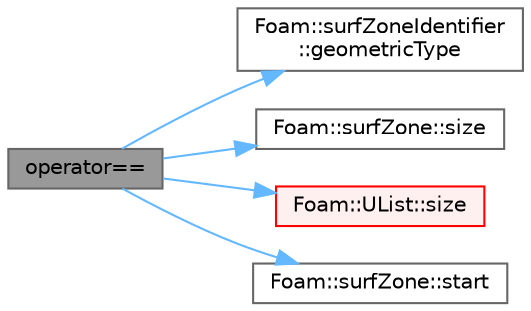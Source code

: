 digraph "operator=="
{
 // LATEX_PDF_SIZE
  bgcolor="transparent";
  edge [fontname=Helvetica,fontsize=10,labelfontname=Helvetica,labelfontsize=10];
  node [fontname=Helvetica,fontsize=10,shape=box,height=0.2,width=0.4];
  rankdir="LR";
  Node1 [id="Node000001",label="operator==",height=0.2,width=0.4,color="gray40", fillcolor="grey60", style="filled", fontcolor="black",tooltip=" "];
  Node1 -> Node2 [id="edge1_Node000001_Node000002",color="steelblue1",style="solid",tooltip=" "];
  Node2 [id="Node000002",label="Foam::surfZoneIdentifier\l::geometricType",height=0.2,width=0.4,color="grey40", fillcolor="white", style="filled",URL="$classFoam_1_1surfZoneIdentifier.html#abac74dc099f5c9104fd7a564139a213b",tooltip=" "];
  Node1 -> Node3 [id="edge2_Node000001_Node000003",color="steelblue1",style="solid",tooltip=" "];
  Node3 [id="Node000003",label="Foam::surfZone::size",height=0.2,width=0.4,color="grey40", fillcolor="white", style="filled",URL="$classFoam_1_1surfZone.html#a9facbf0a118d395c89884e45a5ca4e4b",tooltip=" "];
  Node1 -> Node4 [id="edge3_Node000001_Node000004",color="steelblue1",style="solid",tooltip=" "];
  Node4 [id="Node000004",label="Foam::UList::size",height=0.2,width=0.4,color="red", fillcolor="#FFF0F0", style="filled",URL="$classFoam_1_1UList.html#ac1fc1d9dab324bb1b8452c7aa4813026",tooltip=" "];
  Node1 -> Node6 [id="edge4_Node000001_Node000006",color="steelblue1",style="solid",tooltip=" "];
  Node6 [id="Node000006",label="Foam::surfZone::start",height=0.2,width=0.4,color="grey40", fillcolor="white", style="filled",URL="$classFoam_1_1surfZone.html#a6bfd3e3abb11e98bdb4b98671cec1234",tooltip=" "];
}
